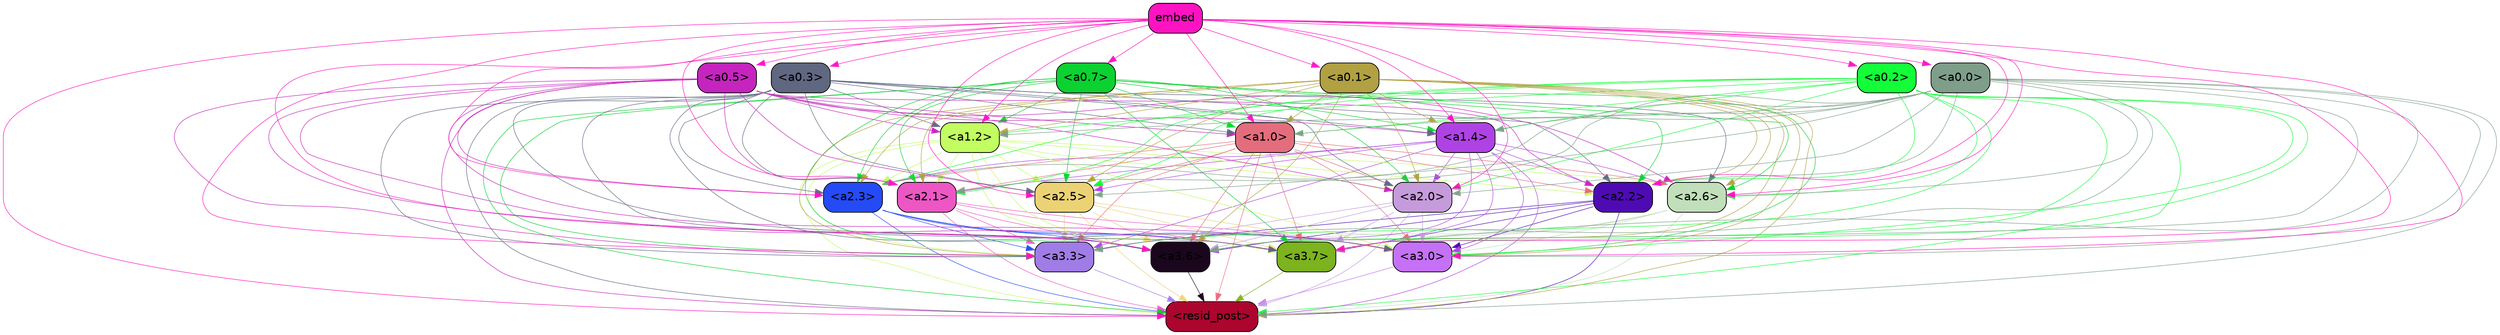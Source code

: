 strict digraph "" {
	graph [bgcolor=transparent,
		layout=dot,
		overlap=false,
		splines=true
	];
	"<a3.7>"	[color=black,
		fillcolor="#7cb31e",
		fontname=Helvetica,
		shape=box,
		style="filled, rounded"];
	"<resid_post>"	[color=black,
		fillcolor="#ac052e",
		fontname=Helvetica,
		shape=box,
		style="filled, rounded"];
	"<a3.7>" -> "<resid_post>"	[color="#7cb31e",
		penwidth=0.6];
	"<a3.6>"	[color=black,
		fillcolor="#1a071d",
		fontname=Helvetica,
		shape=box,
		style="filled, rounded"];
	"<a3.6>" -> "<resid_post>"	[color="#1a071d",
		penwidth=0.6];
	"<a3.3>"	[color=black,
		fillcolor="#a07ce7",
		fontname=Helvetica,
		shape=box,
		style="filled, rounded"];
	"<a3.3>" -> "<resid_post>"	[color="#a07ce7",
		penwidth=0.6];
	"<a3.0>"	[color=black,
		fillcolor="#c571f7",
		fontname=Helvetica,
		shape=box,
		style="filled, rounded"];
	"<a3.0>" -> "<resid_post>"	[color="#c571f7",
		penwidth=0.6];
	"<a2.6>"	[color=black,
		fillcolor="#c1dfba",
		fontname=Helvetica,
		shape=box,
		style="filled, rounded"];
	"<a2.6>" -> "<a3.7>"	[color="#c1dfba",
		penwidth=0.6];
	"<a2.6>" -> "<resid_post>"	[color="#c1dfba",
		penwidth=0.6];
	"<a2.6>" -> "<a3.6>"	[color="#c1dfba",
		penwidth=0.6];
	"<a2.6>" -> "<a3.3>"	[color="#c1dfba",
		penwidth=0.6];
	"<a2.6>" -> "<a3.0>"	[color="#c1dfba",
		penwidth=0.6];
	"<a2.5>"	[color=black,
		fillcolor="#ebd375",
		fontname=Helvetica,
		shape=box,
		style="filled, rounded"];
	"<a2.5>" -> "<a3.7>"	[color="#ebd375",
		penwidth=0.6];
	"<a2.5>" -> "<resid_post>"	[color="#ebd375",
		penwidth=0.6];
	"<a2.5>" -> "<a3.6>"	[color="#ebd375",
		penwidth=0.6];
	"<a2.5>" -> "<a3.3>"	[color="#ebd375",
		penwidth=0.6];
	"<a2.5>" -> "<a3.0>"	[color="#ebd375",
		penwidth=0.6];
	"<a2.3>"	[color=black,
		fillcolor="#244bf5",
		fontname=Helvetica,
		shape=box,
		style="filled, rounded"];
	"<a2.3>" -> "<a3.7>"	[color="#244bf5",
		penwidth=0.6];
	"<a2.3>" -> "<resid_post>"	[color="#244bf5",
		penwidth=0.6];
	"<a2.3>" -> "<a3.6>"	[color="#244bf5",
		penwidth=0.6];
	"<a2.3>" -> "<a3.3>"	[color="#244bf5",
		penwidth=0.6];
	"<a2.3>" -> "<a3.0>"	[color="#244bf5",
		penwidth=0.6];
	"<a2.2>"	[color=black,
		fillcolor="#4e0bb4",
		fontname=Helvetica,
		shape=box,
		style="filled, rounded"];
	"<a2.2>" -> "<a3.7>"	[color="#4e0bb4",
		penwidth=0.6];
	"<a2.2>" -> "<resid_post>"	[color="#4e0bb4",
		penwidth=0.6];
	"<a2.2>" -> "<a3.6>"	[color="#4e0bb4",
		penwidth=0.6];
	"<a2.2>" -> "<a3.3>"	[color="#4e0bb4",
		penwidth=0.6];
	"<a2.2>" -> "<a3.0>"	[color="#4e0bb4",
		penwidth=0.6];
	"<a2.1>"	[color=black,
		fillcolor="#ec57c4",
		fontname=Helvetica,
		shape=box,
		style="filled, rounded"];
	"<a2.1>" -> "<a3.7>"	[color="#ec57c4",
		penwidth=0.6];
	"<a2.1>" -> "<resid_post>"	[color="#ec57c4",
		penwidth=0.6];
	"<a2.1>" -> "<a3.6>"	[color="#ec57c4",
		penwidth=0.6];
	"<a2.1>" -> "<a3.3>"	[color="#ec57c4",
		penwidth=0.6];
	"<a2.1>" -> "<a3.0>"	[color="#ec57c4",
		penwidth=0.6];
	"<a2.0>"	[color=black,
		fillcolor="#c69bdb",
		fontname=Helvetica,
		shape=box,
		style="filled, rounded"];
	"<a2.0>" -> "<a3.7>"	[color="#c69bdb",
		penwidth=0.6];
	"<a2.0>" -> "<resid_post>"	[color="#c69bdb",
		penwidth=0.6];
	"<a2.0>" -> "<a3.6>"	[color="#c69bdb",
		penwidth=0.6];
	"<a2.0>" -> "<a3.3>"	[color="#c69bdb",
		penwidth=0.6];
	"<a2.0>" -> "<a3.0>"	[color="#c69bdb",
		penwidth=0.6];
	"<a1.4>"	[color=black,
		fillcolor="#af42e4",
		fontname=Helvetica,
		shape=box,
		style="filled, rounded"];
	"<a1.4>" -> "<a3.7>"	[color="#af42e4",
		penwidth=0.6];
	"<a1.4>" -> "<resid_post>"	[color="#af42e4",
		penwidth=0.6];
	"<a1.4>" -> "<a3.6>"	[color="#af42e4",
		penwidth=0.6];
	"<a1.4>" -> "<a3.3>"	[color="#af42e4",
		penwidth=0.6];
	"<a1.4>" -> "<a3.0>"	[color="#af42e4",
		penwidth=0.6];
	"<a1.4>" -> "<a2.6>"	[color="#af42e4",
		penwidth=0.6];
	"<a1.4>" -> "<a2.5>"	[color="#af42e4",
		penwidth=0.6];
	"<a1.4>" -> "<a2.3>"	[color="#af42e4",
		penwidth=0.6];
	"<a1.4>" -> "<a2.2>"	[color="#af42e4",
		penwidth=0.6];
	"<a1.4>" -> "<a2.1>"	[color="#af42e4",
		penwidth=0.6];
	"<a1.4>" -> "<a2.0>"	[color="#af42e4",
		penwidth=0.6];
	"<a1.2>"	[color=black,
		fillcolor="#c2fd61",
		fontname=Helvetica,
		shape=box,
		style="filled, rounded"];
	"<a1.2>" -> "<a3.7>"	[color="#c2fd61",
		penwidth=0.6];
	"<a1.2>" -> "<resid_post>"	[color="#c2fd61",
		penwidth=0.6];
	"<a1.2>" -> "<a3.6>"	[color="#c2fd61",
		penwidth=0.6];
	"<a1.2>" -> "<a3.3>"	[color="#c2fd61",
		penwidth=0.6];
	"<a1.2>" -> "<a3.0>"	[color="#c2fd61",
		penwidth=0.6];
	"<a1.2>" -> "<a2.6>"	[color="#c2fd61",
		penwidth=0.6];
	"<a1.2>" -> "<a2.5>"	[color="#c2fd61",
		penwidth=0.6];
	"<a1.2>" -> "<a2.3>"	[color="#c2fd61",
		penwidth=0.6];
	"<a1.2>" -> "<a2.2>"	[color="#c2fd61",
		penwidth=0.6];
	"<a1.2>" -> "<a2.1>"	[color="#c2fd61",
		penwidth=0.6];
	"<a1.2>" -> "<a2.0>"	[color="#c2fd61",
		penwidth=0.6];
	"<a1.0>"	[color=black,
		fillcolor="#e36d7d",
		fontname=Helvetica,
		shape=box,
		style="filled, rounded"];
	"<a1.0>" -> "<a3.7>"	[color="#e36d7d",
		penwidth=0.6];
	"<a1.0>" -> "<resid_post>"	[color="#e36d7d",
		penwidth=0.6];
	"<a1.0>" -> "<a3.6>"	[color="#e36d7d",
		penwidth=0.6];
	"<a1.0>" -> "<a3.3>"	[color="#e36d7d",
		penwidth=0.6];
	"<a1.0>" -> "<a3.0>"	[color="#e36d7d",
		penwidth=0.6];
	"<a1.0>" -> "<a2.6>"	[color="#e36d7d",
		penwidth=0.6];
	"<a1.0>" -> "<a2.5>"	[color="#e36d7d",
		penwidth=0.6];
	"<a1.0>" -> "<a2.3>"	[color="#e36d7d",
		penwidth=0.6];
	"<a1.0>" -> "<a2.2>"	[color="#e36d7d",
		penwidth=0.6];
	"<a1.0>" -> "<a2.1>"	[color="#e36d7d",
		penwidth=0.6];
	"<a1.0>" -> "<a2.0>"	[color="#e36d7d",
		penwidth=0.6];
	"<a0.7>"	[color=black,
		fillcolor="#0bd230",
		fontname=Helvetica,
		shape=box,
		style="filled, rounded"];
	"<a0.7>" -> "<a3.7>"	[color="#0bd230",
		penwidth=0.6];
	"<a0.7>" -> "<resid_post>"	[color="#0bd230",
		penwidth=0.6];
	"<a0.7>" -> "<a3.6>"	[color="#0bd230",
		penwidth=0.6];
	"<a0.7>" -> "<a3.3>"	[color="#0bd230",
		penwidth=0.6];
	"<a0.7>" -> "<a3.0>"	[color="#0bd230",
		penwidth=0.6];
	"<a0.7>" -> "<a2.6>"	[color="#0bd230",
		penwidth=0.6];
	"<a0.7>" -> "<a2.5>"	[color="#0bd230",
		penwidth=0.6];
	"<a0.7>" -> "<a2.3>"	[color="#0bd230",
		penwidth=0.6];
	"<a0.7>" -> "<a2.2>"	[color="#0bd230",
		penwidth=0.6];
	"<a0.7>" -> "<a2.1>"	[color="#0bd230",
		penwidth=0.6];
	"<a0.7>" -> "<a2.0>"	[color="#0bd230",
		penwidth=0.6];
	"<a0.7>" -> "<a1.4>"	[color="#0bd230",
		penwidth=0.6];
	"<a0.7>" -> "<a1.2>"	[color="#0bd230",
		penwidth=0.6];
	"<a0.7>" -> "<a1.0>"	[color="#0bd230",
		penwidth=0.6];
	"<a0.5>"	[color=black,
		fillcolor="#c525be",
		fontname=Helvetica,
		shape=box,
		style="filled, rounded"];
	"<a0.5>" -> "<a3.7>"	[color="#c525be",
		penwidth=0.6];
	"<a0.5>" -> "<resid_post>"	[color="#c525be",
		penwidth=0.6];
	"<a0.5>" -> "<a3.6>"	[color="#c525be",
		penwidth=0.6];
	"<a0.5>" -> "<a3.3>"	[color="#c525be",
		penwidth=0.6];
	"<a0.5>" -> "<a3.0>"	[color="#c525be",
		penwidth=0.6];
	"<a0.5>" -> "<a2.6>"	[color="#c525be",
		penwidth=0.6];
	"<a0.5>" -> "<a2.5>"	[color="#c525be",
		penwidth=0.6];
	"<a0.5>" -> "<a2.3>"	[color="#c525be",
		penwidth=0.6];
	"<a0.5>" -> "<a2.2>"	[color="#c525be",
		penwidth=0.6];
	"<a0.5>" -> "<a2.1>"	[color="#c525be",
		penwidth=0.6];
	"<a0.5>" -> "<a2.0>"	[color="#c525be",
		penwidth=0.6];
	"<a0.5>" -> "<a1.4>"	[color="#c525be",
		penwidth=0.6];
	"<a0.5>" -> "<a1.2>"	[color="#c525be",
		penwidth=0.6];
	"<a0.5>" -> "<a1.0>"	[color="#c525be",
		penwidth=0.6];
	"<a0.3>"	[color=black,
		fillcolor="#5f6781",
		fontname=Helvetica,
		shape=box,
		style="filled, rounded"];
	"<a0.3>" -> "<a3.7>"	[color="#5f6781",
		penwidth=0.6];
	"<a0.3>" -> "<resid_post>"	[color="#5f6781",
		penwidth=0.6];
	"<a0.3>" -> "<a3.6>"	[color="#5f6781",
		penwidth=0.6];
	"<a0.3>" -> "<a3.3>"	[color="#5f6781",
		penwidth=0.6];
	"<a0.3>" -> "<a3.0>"	[color="#5f6781",
		penwidth=0.6];
	"<a0.3>" -> "<a2.6>"	[color="#5f6781",
		penwidth=0.6];
	"<a0.3>" -> "<a2.5>"	[color="#5f6781",
		penwidth=0.6];
	"<a0.3>" -> "<a2.3>"	[color="#5f6781",
		penwidth=0.6];
	"<a0.3>" -> "<a2.2>"	[color="#5f6781",
		penwidth=0.6];
	"<a0.3>" -> "<a2.1>"	[color="#5f6781",
		penwidth=0.6];
	"<a0.3>" -> "<a2.0>"	[color="#5f6781",
		penwidth=0.6];
	"<a0.3>" -> "<a1.4>"	[color="#5f6781",
		penwidth=0.6];
	"<a0.3>" -> "<a1.2>"	[color="#5f6781",
		penwidth=0.6];
	"<a0.3>" -> "<a1.0>"	[color="#5f6781",
		penwidth=0.6];
	"<a0.2>"	[color=black,
		fillcolor="#14fd39",
		fontname=Helvetica,
		shape=box,
		style="filled, rounded"];
	"<a0.2>" -> "<a3.7>"	[color="#14fd39",
		penwidth=0.6];
	"<a0.2>" -> "<resid_post>"	[color="#14fd39",
		penwidth=0.6];
	"<a0.2>" -> "<a3.6>"	[color="#14fd39",
		penwidth=0.6];
	"<a0.2>" -> "<a3.3>"	[color="#14fd39",
		penwidth=0.6];
	"<a0.2>" -> "<a3.0>"	[color="#14fd39",
		penwidth=0.6];
	"<a0.2>" -> "<a2.6>"	[color="#14fd39",
		penwidth=0.6];
	"<a0.2>" -> "<a2.5>"	[color="#14fd39",
		penwidth=0.6];
	"<a0.2>" -> "<a2.3>"	[color="#14fd39",
		penwidth=0.6];
	"<a0.2>" -> "<a2.2>"	[color="#14fd39",
		penwidth=0.6];
	"<a0.2>" -> "<a2.1>"	[color="#14fd39",
		penwidth=0.6];
	"<a0.2>" -> "<a2.0>"	[color="#14fd39",
		penwidth=0.6];
	"<a0.2>" -> "<a1.4>"	[color="#14fd39",
		penwidth=0.6];
	"<a0.2>" -> "<a1.2>"	[color="#14fd39",
		penwidth=0.6];
	"<a0.2>" -> "<a1.0>"	[color="#14fd39",
		penwidth=0.6];
	"<a0.1>"	[color=black,
		fillcolor="#b1a143",
		fontname=Helvetica,
		shape=box,
		style="filled, rounded"];
	"<a0.1>" -> "<a3.7>"	[color="#b1a143",
		penwidth=0.6];
	"<a0.1>" -> "<resid_post>"	[color="#b1a143",
		penwidth=0.6];
	"<a0.1>" -> "<a3.6>"	[color="#b1a143",
		penwidth=0.6];
	"<a0.1>" -> "<a3.3>"	[color="#b1a143",
		penwidth=0.6];
	"<a0.1>" -> "<a3.0>"	[color="#b1a143",
		penwidth=0.6];
	"<a0.1>" -> "<a2.6>"	[color="#b1a143",
		penwidth=0.6];
	"<a0.1>" -> "<a2.5>"	[color="#b1a143",
		penwidth=0.6];
	"<a0.1>" -> "<a2.3>"	[color="#b1a143",
		penwidth=0.6];
	"<a0.1>" -> "<a2.2>"	[color="#b1a143",
		penwidth=0.6];
	"<a0.1>" -> "<a2.1>"	[color="#b1a143",
		penwidth=0.6];
	"<a0.1>" -> "<a2.0>"	[color="#b1a143",
		penwidth=0.6];
	"<a0.1>" -> "<a1.4>"	[color="#b1a143",
		penwidth=0.6];
	"<a0.1>" -> "<a1.2>"	[color="#b1a143",
		penwidth=0.6];
	"<a0.1>" -> "<a1.0>"	[color="#b1a143",
		penwidth=0.6];
	"<a0.0>"	[color=black,
		fillcolor="#7e9e89",
		fontname=Helvetica,
		shape=box,
		style="filled, rounded"];
	"<a0.0>" -> "<a3.7>"	[color="#7e9e89",
		penwidth=0.6];
	"<a0.0>" -> "<resid_post>"	[color="#7e9e89",
		penwidth=0.6];
	"<a0.0>" -> "<a3.6>"	[color="#7e9e89",
		penwidth=0.6];
	"<a0.0>" -> "<a3.3>"	[color="#7e9e89",
		penwidth=0.6];
	"<a0.0>" -> "<a3.0>"	[color="#7e9e89",
		penwidth=0.6];
	"<a0.0>" -> "<a2.6>"	[color="#7e9e89",
		penwidth=0.6];
	"<a0.0>" -> "<a2.5>"	[color="#7e9e89",
		penwidth=0.6];
	"<a0.0>" -> "<a2.3>"	[color="#7e9e89",
		penwidth=0.6];
	"<a0.0>" -> "<a2.2>"	[color="#7e9e89",
		penwidth=0.6];
	"<a0.0>" -> "<a2.1>"	[color="#7e9e89",
		penwidth=0.6];
	"<a0.0>" -> "<a2.0>"	[color="#7e9e89",
		penwidth=0.6];
	"<a0.0>" -> "<a1.4>"	[color="#7e9e89",
		penwidth=0.6];
	"<a0.0>" -> "<a1.2>"	[color="#7e9e89",
		penwidth=0.6];
	"<a0.0>" -> "<a1.0>"	[color="#7e9e89",
		penwidth=0.6];
	embed	[color=black,
		fillcolor="#fe13c2",
		fontname=Helvetica,
		shape=box,
		style="filled, rounded"];
	embed -> "<a3.7>"	[color="#fe13c2",
		penwidth=0.6];
	embed -> "<resid_post>"	[color="#fe13c2",
		penwidth=0.6];
	embed -> "<a3.6>"	[color="#fe13c2",
		penwidth=0.6];
	embed -> "<a3.3>"	[color="#fe13c2",
		penwidth=0.6];
	embed -> "<a3.0>"	[color="#fe13c2",
		penwidth=0.6];
	embed -> "<a2.6>"	[color="#fe13c2",
		penwidth=0.6];
	embed -> "<a2.5>"	[color="#fe13c2",
		penwidth=0.6];
	embed -> "<a2.3>"	[color="#fe13c2",
		penwidth=0.6];
	embed -> "<a2.2>"	[color="#fe13c2",
		penwidth=0.6];
	embed -> "<a2.1>"	[color="#fe13c2",
		penwidth=0.6];
	embed -> "<a2.0>"	[color="#fe13c2",
		penwidth=0.6];
	embed -> "<a1.4>"	[color="#fe13c2",
		penwidth=0.6];
	embed -> "<a1.2>"	[color="#fe13c2",
		penwidth=0.6];
	embed -> "<a1.0>"	[color="#fe13c2",
		penwidth=0.6];
	embed -> "<a0.7>"	[color="#fe13c2",
		penwidth=0.6];
	embed -> "<a0.5>"	[color="#fe13c2",
		penwidth=0.6];
	embed -> "<a0.3>"	[color="#fe13c2",
		penwidth=0.6];
	embed -> "<a0.2>"	[color="#fe13c2",
		penwidth=0.6];
	embed -> "<a0.1>"	[color="#fe13c2",
		penwidth=0.6];
	embed -> "<a0.0>"	[color="#fe13c2",
		penwidth=0.6];
}

